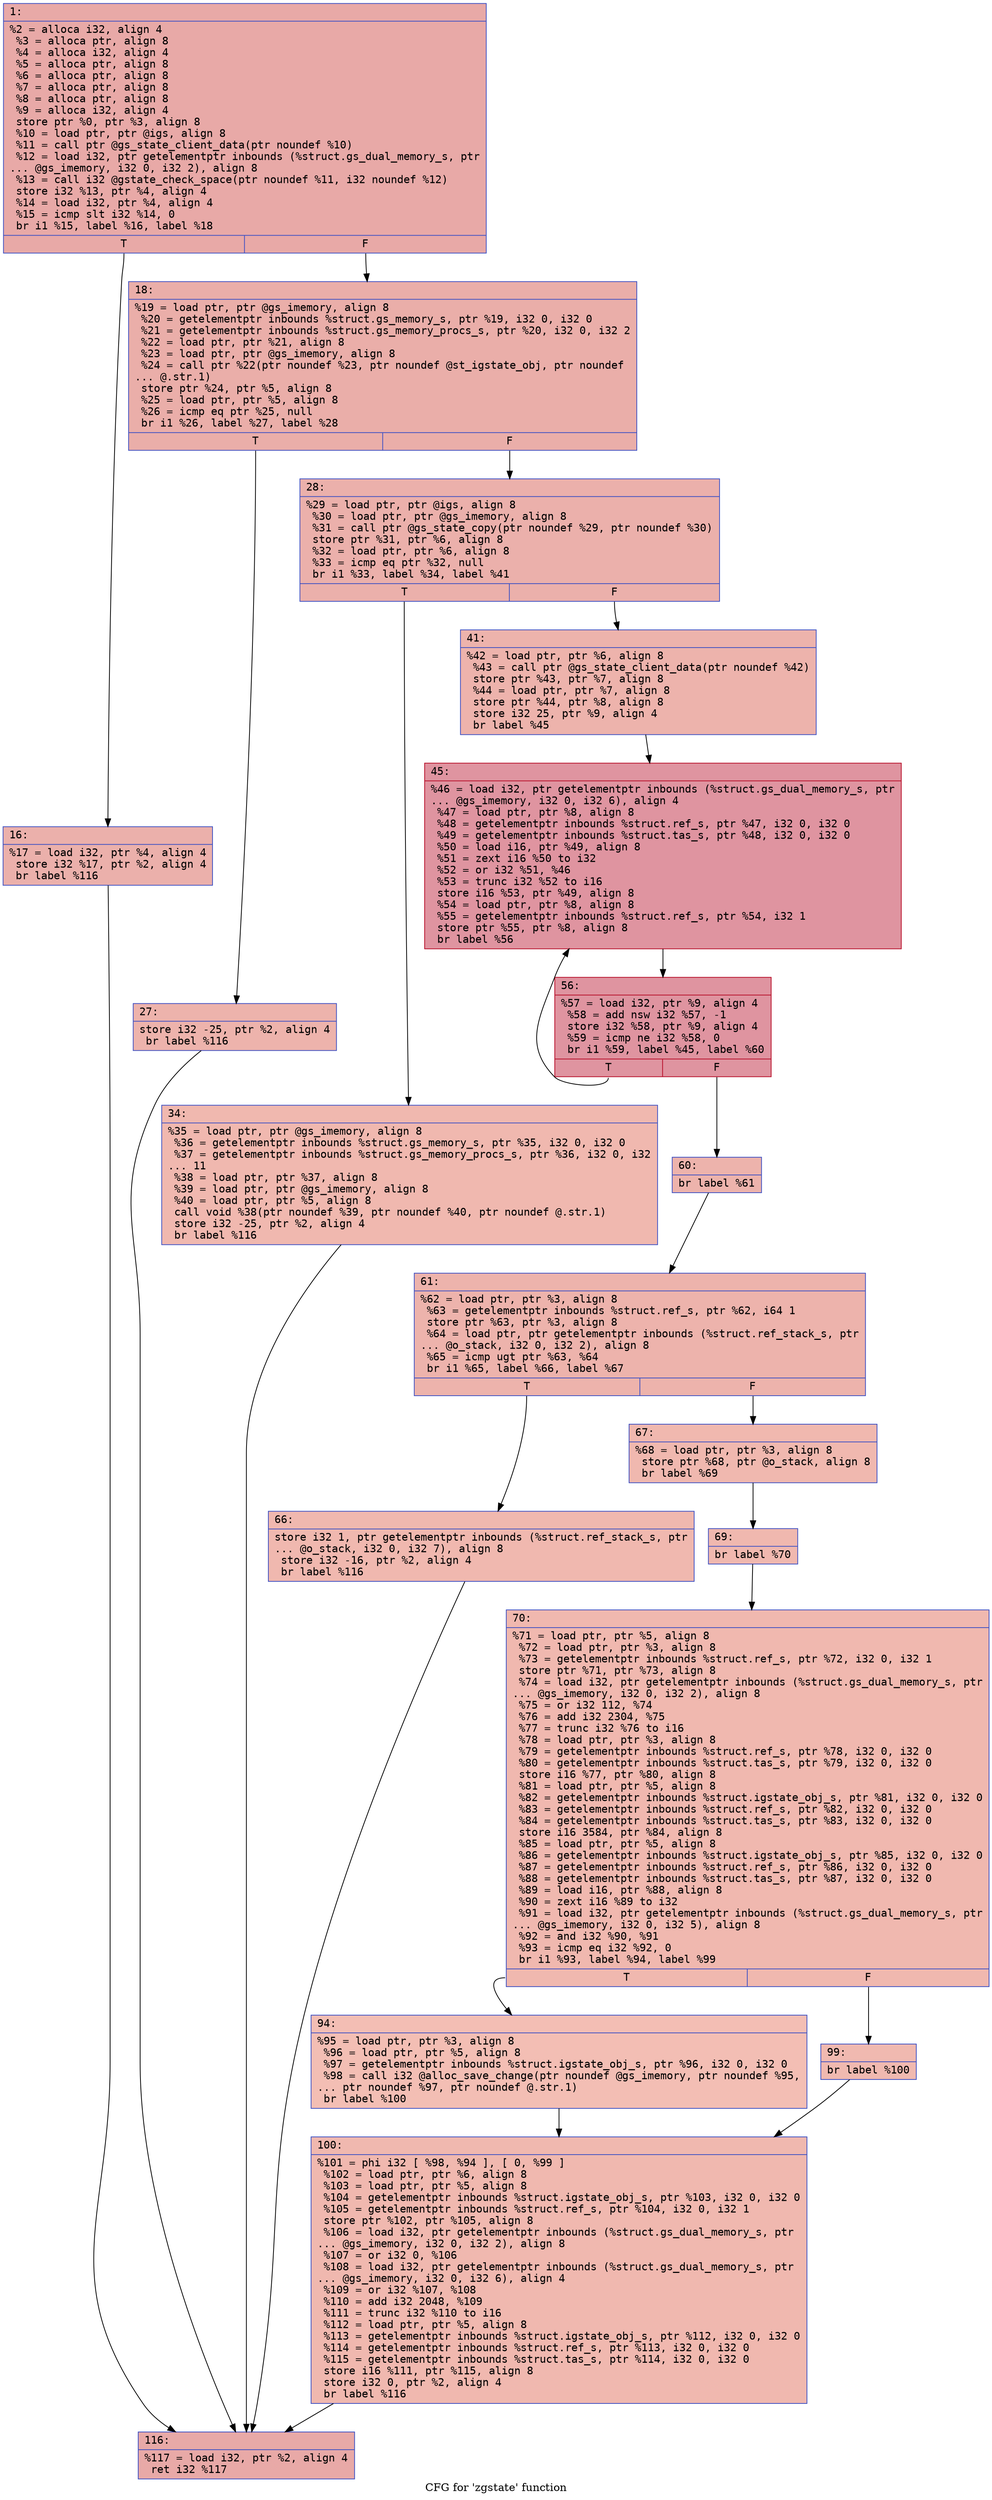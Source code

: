 digraph "CFG for 'zgstate' function" {
	label="CFG for 'zgstate' function";

	Node0x6000011ca2b0 [shape=record,color="#3d50c3ff", style=filled, fillcolor="#ca3b3770" fontname="Courier",label="{1:\l|  %2 = alloca i32, align 4\l  %3 = alloca ptr, align 8\l  %4 = alloca i32, align 4\l  %5 = alloca ptr, align 8\l  %6 = alloca ptr, align 8\l  %7 = alloca ptr, align 8\l  %8 = alloca ptr, align 8\l  %9 = alloca i32, align 4\l  store ptr %0, ptr %3, align 8\l  %10 = load ptr, ptr @igs, align 8\l  %11 = call ptr @gs_state_client_data(ptr noundef %10)\l  %12 = load i32, ptr getelementptr inbounds (%struct.gs_dual_memory_s, ptr\l... @gs_imemory, i32 0, i32 2), align 8\l  %13 = call i32 @gstate_check_space(ptr noundef %11, i32 noundef %12)\l  store i32 %13, ptr %4, align 4\l  %14 = load i32, ptr %4, align 4\l  %15 = icmp slt i32 %14, 0\l  br i1 %15, label %16, label %18\l|{<s0>T|<s1>F}}"];
	Node0x6000011ca2b0:s0 -> Node0x6000011ca300[tooltip="1 -> 16\nProbability 37.50%" ];
	Node0x6000011ca2b0:s1 -> Node0x6000011ca350[tooltip="1 -> 18\nProbability 62.50%" ];
	Node0x6000011ca300 [shape=record,color="#3d50c3ff", style=filled, fillcolor="#d24b4070" fontname="Courier",label="{16:\l|  %17 = load i32, ptr %4, align 4\l  store i32 %17, ptr %2, align 4\l  br label %116\l}"];
	Node0x6000011ca300 -> Node0x6000011ca850[tooltip="16 -> 116\nProbability 100.00%" ];
	Node0x6000011ca350 [shape=record,color="#3d50c3ff", style=filled, fillcolor="#d0473d70" fontname="Courier",label="{18:\l|  %19 = load ptr, ptr @gs_imemory, align 8\l  %20 = getelementptr inbounds %struct.gs_memory_s, ptr %19, i32 0, i32 0\l  %21 = getelementptr inbounds %struct.gs_memory_procs_s, ptr %20, i32 0, i32 2\l  %22 = load ptr, ptr %21, align 8\l  %23 = load ptr, ptr @gs_imemory, align 8\l  %24 = call ptr %22(ptr noundef %23, ptr noundef @st_igstate_obj, ptr noundef\l... @.str.1)\l  store ptr %24, ptr %5, align 8\l  %25 = load ptr, ptr %5, align 8\l  %26 = icmp eq ptr %25, null\l  br i1 %26, label %27, label %28\l|{<s0>T|<s1>F}}"];
	Node0x6000011ca350:s0 -> Node0x6000011ca3a0[tooltip="18 -> 27\nProbability 37.50%" ];
	Node0x6000011ca350:s1 -> Node0x6000011ca3f0[tooltip="18 -> 28\nProbability 62.50%" ];
	Node0x6000011ca3a0 [shape=record,color="#3d50c3ff", style=filled, fillcolor="#d6524470" fontname="Courier",label="{27:\l|  store i32 -25, ptr %2, align 4\l  br label %116\l}"];
	Node0x6000011ca3a0 -> Node0x6000011ca850[tooltip="27 -> 116\nProbability 100.00%" ];
	Node0x6000011ca3f0 [shape=record,color="#3d50c3ff", style=filled, fillcolor="#d24b4070" fontname="Courier",label="{28:\l|  %29 = load ptr, ptr @igs, align 8\l  %30 = load ptr, ptr @gs_imemory, align 8\l  %31 = call ptr @gs_state_copy(ptr noundef %29, ptr noundef %30)\l  store ptr %31, ptr %6, align 8\l  %32 = load ptr, ptr %6, align 8\l  %33 = icmp eq ptr %32, null\l  br i1 %33, label %34, label %41\l|{<s0>T|<s1>F}}"];
	Node0x6000011ca3f0:s0 -> Node0x6000011ca440[tooltip="28 -> 34\nProbability 37.50%" ];
	Node0x6000011ca3f0:s1 -> Node0x6000011ca490[tooltip="28 -> 41\nProbability 62.50%" ];
	Node0x6000011ca440 [shape=record,color="#3d50c3ff", style=filled, fillcolor="#dc5d4a70" fontname="Courier",label="{34:\l|  %35 = load ptr, ptr @gs_imemory, align 8\l  %36 = getelementptr inbounds %struct.gs_memory_s, ptr %35, i32 0, i32 0\l  %37 = getelementptr inbounds %struct.gs_memory_procs_s, ptr %36, i32 0, i32\l... 11\l  %38 = load ptr, ptr %37, align 8\l  %39 = load ptr, ptr @gs_imemory, align 8\l  %40 = load ptr, ptr %5, align 8\l  call void %38(ptr noundef %39, ptr noundef %40, ptr noundef @.str.1)\l  store i32 -25, ptr %2, align 4\l  br label %116\l}"];
	Node0x6000011ca440 -> Node0x6000011ca850[tooltip="34 -> 116\nProbability 100.00%" ];
	Node0x6000011ca490 [shape=record,color="#3d50c3ff", style=filled, fillcolor="#d6524470" fontname="Courier",label="{41:\l|  %42 = load ptr, ptr %6, align 8\l  %43 = call ptr @gs_state_client_data(ptr noundef %42)\l  store ptr %43, ptr %7, align 8\l  %44 = load ptr, ptr %7, align 8\l  store ptr %44, ptr %8, align 8\l  store i32 25, ptr %9, align 4\l  br label %45\l}"];
	Node0x6000011ca490 -> Node0x6000011ca4e0[tooltip="41 -> 45\nProbability 100.00%" ];
	Node0x6000011ca4e0 [shape=record,color="#b70d28ff", style=filled, fillcolor="#b70d2870" fontname="Courier",label="{45:\l|  %46 = load i32, ptr getelementptr inbounds (%struct.gs_dual_memory_s, ptr\l... @gs_imemory, i32 0, i32 6), align 4\l  %47 = load ptr, ptr %8, align 8\l  %48 = getelementptr inbounds %struct.ref_s, ptr %47, i32 0, i32 0\l  %49 = getelementptr inbounds %struct.tas_s, ptr %48, i32 0, i32 0\l  %50 = load i16, ptr %49, align 8\l  %51 = zext i16 %50 to i32\l  %52 = or i32 %51, %46\l  %53 = trunc i32 %52 to i16\l  store i16 %53, ptr %49, align 8\l  %54 = load ptr, ptr %8, align 8\l  %55 = getelementptr inbounds %struct.ref_s, ptr %54, i32 1\l  store ptr %55, ptr %8, align 8\l  br label %56\l}"];
	Node0x6000011ca4e0 -> Node0x6000011ca530[tooltip="45 -> 56\nProbability 100.00%" ];
	Node0x6000011ca530 [shape=record,color="#b70d28ff", style=filled, fillcolor="#b70d2870" fontname="Courier",label="{56:\l|  %57 = load i32, ptr %9, align 4\l  %58 = add nsw i32 %57, -1\l  store i32 %58, ptr %9, align 4\l  %59 = icmp ne i32 %58, 0\l  br i1 %59, label %45, label %60\l|{<s0>T|<s1>F}}"];
	Node0x6000011ca530:s0 -> Node0x6000011ca4e0[tooltip="56 -> 45\nProbability 96.88%" ];
	Node0x6000011ca530:s1 -> Node0x6000011ca580[tooltip="56 -> 60\nProbability 3.12%" ];
	Node0x6000011ca580 [shape=record,color="#3d50c3ff", style=filled, fillcolor="#d6524470" fontname="Courier",label="{60:\l|  br label %61\l}"];
	Node0x6000011ca580 -> Node0x6000011ca5d0[tooltip="60 -> 61\nProbability 100.00%" ];
	Node0x6000011ca5d0 [shape=record,color="#3d50c3ff", style=filled, fillcolor="#d6524470" fontname="Courier",label="{61:\l|  %62 = load ptr, ptr %3, align 8\l  %63 = getelementptr inbounds %struct.ref_s, ptr %62, i64 1\l  store ptr %63, ptr %3, align 8\l  %64 = load ptr, ptr getelementptr inbounds (%struct.ref_stack_s, ptr\l... @o_stack, i32 0, i32 2), align 8\l  %65 = icmp ugt ptr %63, %64\l  br i1 %65, label %66, label %67\l|{<s0>T|<s1>F}}"];
	Node0x6000011ca5d0:s0 -> Node0x6000011ca620[tooltip="61 -> 66\nProbability 50.00%" ];
	Node0x6000011ca5d0:s1 -> Node0x6000011ca670[tooltip="61 -> 67\nProbability 50.00%" ];
	Node0x6000011ca620 [shape=record,color="#3d50c3ff", style=filled, fillcolor="#dc5d4a70" fontname="Courier",label="{66:\l|  store i32 1, ptr getelementptr inbounds (%struct.ref_stack_s, ptr\l... @o_stack, i32 0, i32 7), align 8\l  store i32 -16, ptr %2, align 4\l  br label %116\l}"];
	Node0x6000011ca620 -> Node0x6000011ca850[tooltip="66 -> 116\nProbability 100.00%" ];
	Node0x6000011ca670 [shape=record,color="#3d50c3ff", style=filled, fillcolor="#dc5d4a70" fontname="Courier",label="{67:\l|  %68 = load ptr, ptr %3, align 8\l  store ptr %68, ptr @o_stack, align 8\l  br label %69\l}"];
	Node0x6000011ca670 -> Node0x6000011ca6c0[tooltip="67 -> 69\nProbability 100.00%" ];
	Node0x6000011ca6c0 [shape=record,color="#3d50c3ff", style=filled, fillcolor="#dc5d4a70" fontname="Courier",label="{69:\l|  br label %70\l}"];
	Node0x6000011ca6c0 -> Node0x6000011ca710[tooltip="69 -> 70\nProbability 100.00%" ];
	Node0x6000011ca710 [shape=record,color="#3d50c3ff", style=filled, fillcolor="#dc5d4a70" fontname="Courier",label="{70:\l|  %71 = load ptr, ptr %5, align 8\l  %72 = load ptr, ptr %3, align 8\l  %73 = getelementptr inbounds %struct.ref_s, ptr %72, i32 0, i32 1\l  store ptr %71, ptr %73, align 8\l  %74 = load i32, ptr getelementptr inbounds (%struct.gs_dual_memory_s, ptr\l... @gs_imemory, i32 0, i32 2), align 8\l  %75 = or i32 112, %74\l  %76 = add i32 2304, %75\l  %77 = trunc i32 %76 to i16\l  %78 = load ptr, ptr %3, align 8\l  %79 = getelementptr inbounds %struct.ref_s, ptr %78, i32 0, i32 0\l  %80 = getelementptr inbounds %struct.tas_s, ptr %79, i32 0, i32 0\l  store i16 %77, ptr %80, align 8\l  %81 = load ptr, ptr %5, align 8\l  %82 = getelementptr inbounds %struct.igstate_obj_s, ptr %81, i32 0, i32 0\l  %83 = getelementptr inbounds %struct.ref_s, ptr %82, i32 0, i32 0\l  %84 = getelementptr inbounds %struct.tas_s, ptr %83, i32 0, i32 0\l  store i16 3584, ptr %84, align 8\l  %85 = load ptr, ptr %5, align 8\l  %86 = getelementptr inbounds %struct.igstate_obj_s, ptr %85, i32 0, i32 0\l  %87 = getelementptr inbounds %struct.ref_s, ptr %86, i32 0, i32 0\l  %88 = getelementptr inbounds %struct.tas_s, ptr %87, i32 0, i32 0\l  %89 = load i16, ptr %88, align 8\l  %90 = zext i16 %89 to i32\l  %91 = load i32, ptr getelementptr inbounds (%struct.gs_dual_memory_s, ptr\l... @gs_imemory, i32 0, i32 5), align 8\l  %92 = and i32 %90, %91\l  %93 = icmp eq i32 %92, 0\l  br i1 %93, label %94, label %99\l|{<s0>T|<s1>F}}"];
	Node0x6000011ca710:s0 -> Node0x6000011ca760[tooltip="70 -> 94\nProbability 37.50%" ];
	Node0x6000011ca710:s1 -> Node0x6000011ca7b0[tooltip="70 -> 99\nProbability 62.50%" ];
	Node0x6000011ca760 [shape=record,color="#3d50c3ff", style=filled, fillcolor="#e36c5570" fontname="Courier",label="{94:\l|  %95 = load ptr, ptr %3, align 8\l  %96 = load ptr, ptr %5, align 8\l  %97 = getelementptr inbounds %struct.igstate_obj_s, ptr %96, i32 0, i32 0\l  %98 = call i32 @alloc_save_change(ptr noundef @gs_imemory, ptr noundef %95,\l... ptr noundef %97, ptr noundef @.str.1)\l  br label %100\l}"];
	Node0x6000011ca760 -> Node0x6000011ca800[tooltip="94 -> 100\nProbability 100.00%" ];
	Node0x6000011ca7b0 [shape=record,color="#3d50c3ff", style=filled, fillcolor="#de614d70" fontname="Courier",label="{99:\l|  br label %100\l}"];
	Node0x6000011ca7b0 -> Node0x6000011ca800[tooltip="99 -> 100\nProbability 100.00%" ];
	Node0x6000011ca800 [shape=record,color="#3d50c3ff", style=filled, fillcolor="#dc5d4a70" fontname="Courier",label="{100:\l|  %101 = phi i32 [ %98, %94 ], [ 0, %99 ]\l  %102 = load ptr, ptr %6, align 8\l  %103 = load ptr, ptr %5, align 8\l  %104 = getelementptr inbounds %struct.igstate_obj_s, ptr %103, i32 0, i32 0\l  %105 = getelementptr inbounds %struct.ref_s, ptr %104, i32 0, i32 1\l  store ptr %102, ptr %105, align 8\l  %106 = load i32, ptr getelementptr inbounds (%struct.gs_dual_memory_s, ptr\l... @gs_imemory, i32 0, i32 2), align 8\l  %107 = or i32 0, %106\l  %108 = load i32, ptr getelementptr inbounds (%struct.gs_dual_memory_s, ptr\l... @gs_imemory, i32 0, i32 6), align 4\l  %109 = or i32 %107, %108\l  %110 = add i32 2048, %109\l  %111 = trunc i32 %110 to i16\l  %112 = load ptr, ptr %5, align 8\l  %113 = getelementptr inbounds %struct.igstate_obj_s, ptr %112, i32 0, i32 0\l  %114 = getelementptr inbounds %struct.ref_s, ptr %113, i32 0, i32 0\l  %115 = getelementptr inbounds %struct.tas_s, ptr %114, i32 0, i32 0\l  store i16 %111, ptr %115, align 8\l  store i32 0, ptr %2, align 4\l  br label %116\l}"];
	Node0x6000011ca800 -> Node0x6000011ca850[tooltip="100 -> 116\nProbability 100.00%" ];
	Node0x6000011ca850 [shape=record,color="#3d50c3ff", style=filled, fillcolor="#ca3b3770" fontname="Courier",label="{116:\l|  %117 = load i32, ptr %2, align 4\l  ret i32 %117\l}"];
}
